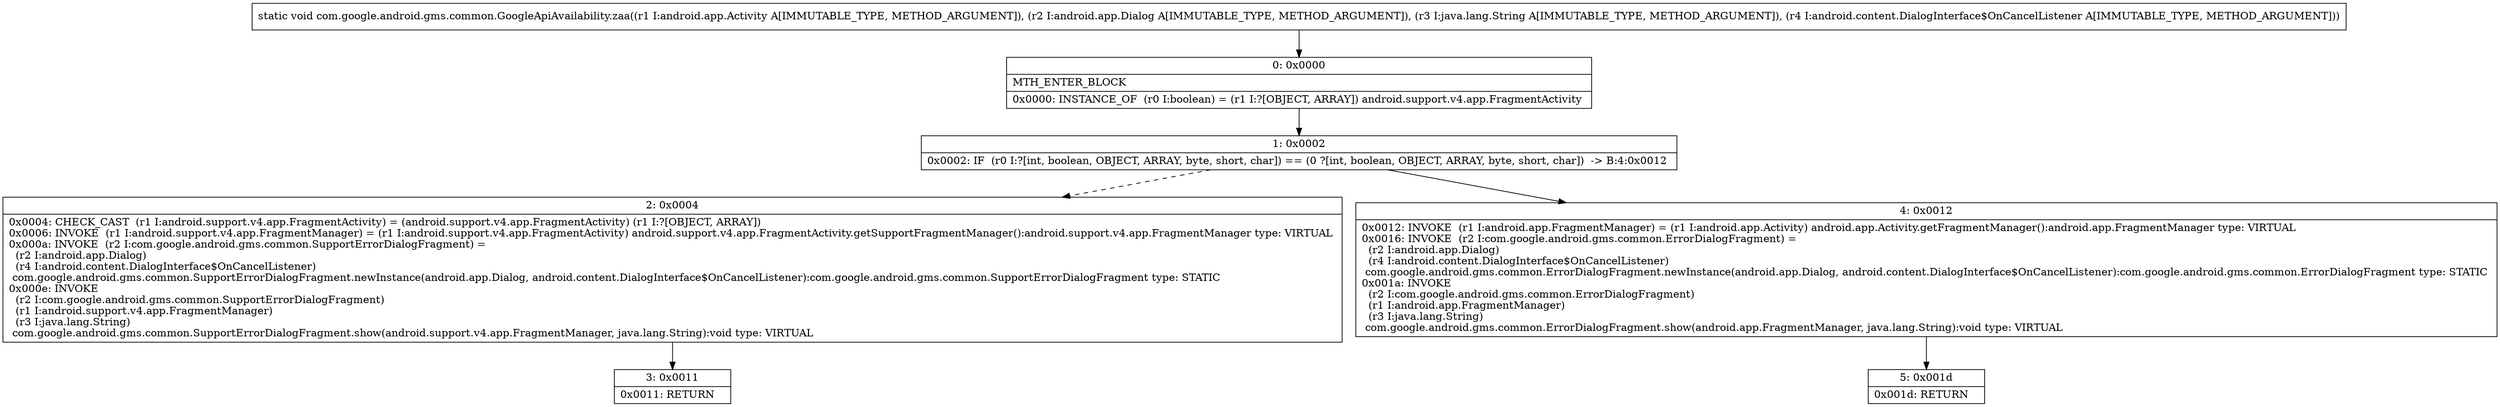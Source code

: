digraph "CFG forcom.google.android.gms.common.GoogleApiAvailability.zaa(Landroid\/app\/Activity;Landroid\/app\/Dialog;Ljava\/lang\/String;Landroid\/content\/DialogInterface$OnCancelListener;)V" {
Node_0 [shape=record,label="{0\:\ 0x0000|MTH_ENTER_BLOCK\l|0x0000: INSTANCE_OF  (r0 I:boolean) = (r1 I:?[OBJECT, ARRAY]) android.support.v4.app.FragmentActivity \l}"];
Node_1 [shape=record,label="{1\:\ 0x0002|0x0002: IF  (r0 I:?[int, boolean, OBJECT, ARRAY, byte, short, char]) == (0 ?[int, boolean, OBJECT, ARRAY, byte, short, char])  \-\> B:4:0x0012 \l}"];
Node_2 [shape=record,label="{2\:\ 0x0004|0x0004: CHECK_CAST  (r1 I:android.support.v4.app.FragmentActivity) = (android.support.v4.app.FragmentActivity) (r1 I:?[OBJECT, ARRAY]) \l0x0006: INVOKE  (r1 I:android.support.v4.app.FragmentManager) = (r1 I:android.support.v4.app.FragmentActivity) android.support.v4.app.FragmentActivity.getSupportFragmentManager():android.support.v4.app.FragmentManager type: VIRTUAL \l0x000a: INVOKE  (r2 I:com.google.android.gms.common.SupportErrorDialogFragment) = \l  (r2 I:android.app.Dialog)\l  (r4 I:android.content.DialogInterface$OnCancelListener)\l com.google.android.gms.common.SupportErrorDialogFragment.newInstance(android.app.Dialog, android.content.DialogInterface$OnCancelListener):com.google.android.gms.common.SupportErrorDialogFragment type: STATIC \l0x000e: INVOKE  \l  (r2 I:com.google.android.gms.common.SupportErrorDialogFragment)\l  (r1 I:android.support.v4.app.FragmentManager)\l  (r3 I:java.lang.String)\l com.google.android.gms.common.SupportErrorDialogFragment.show(android.support.v4.app.FragmentManager, java.lang.String):void type: VIRTUAL \l}"];
Node_3 [shape=record,label="{3\:\ 0x0011|0x0011: RETURN   \l}"];
Node_4 [shape=record,label="{4\:\ 0x0012|0x0012: INVOKE  (r1 I:android.app.FragmentManager) = (r1 I:android.app.Activity) android.app.Activity.getFragmentManager():android.app.FragmentManager type: VIRTUAL \l0x0016: INVOKE  (r2 I:com.google.android.gms.common.ErrorDialogFragment) = \l  (r2 I:android.app.Dialog)\l  (r4 I:android.content.DialogInterface$OnCancelListener)\l com.google.android.gms.common.ErrorDialogFragment.newInstance(android.app.Dialog, android.content.DialogInterface$OnCancelListener):com.google.android.gms.common.ErrorDialogFragment type: STATIC \l0x001a: INVOKE  \l  (r2 I:com.google.android.gms.common.ErrorDialogFragment)\l  (r1 I:android.app.FragmentManager)\l  (r3 I:java.lang.String)\l com.google.android.gms.common.ErrorDialogFragment.show(android.app.FragmentManager, java.lang.String):void type: VIRTUAL \l}"];
Node_5 [shape=record,label="{5\:\ 0x001d|0x001d: RETURN   \l}"];
MethodNode[shape=record,label="{static void com.google.android.gms.common.GoogleApiAvailability.zaa((r1 I:android.app.Activity A[IMMUTABLE_TYPE, METHOD_ARGUMENT]), (r2 I:android.app.Dialog A[IMMUTABLE_TYPE, METHOD_ARGUMENT]), (r3 I:java.lang.String A[IMMUTABLE_TYPE, METHOD_ARGUMENT]), (r4 I:android.content.DialogInterface$OnCancelListener A[IMMUTABLE_TYPE, METHOD_ARGUMENT])) }"];
MethodNode -> Node_0;
Node_0 -> Node_1;
Node_1 -> Node_2[style=dashed];
Node_1 -> Node_4;
Node_2 -> Node_3;
Node_4 -> Node_5;
}

